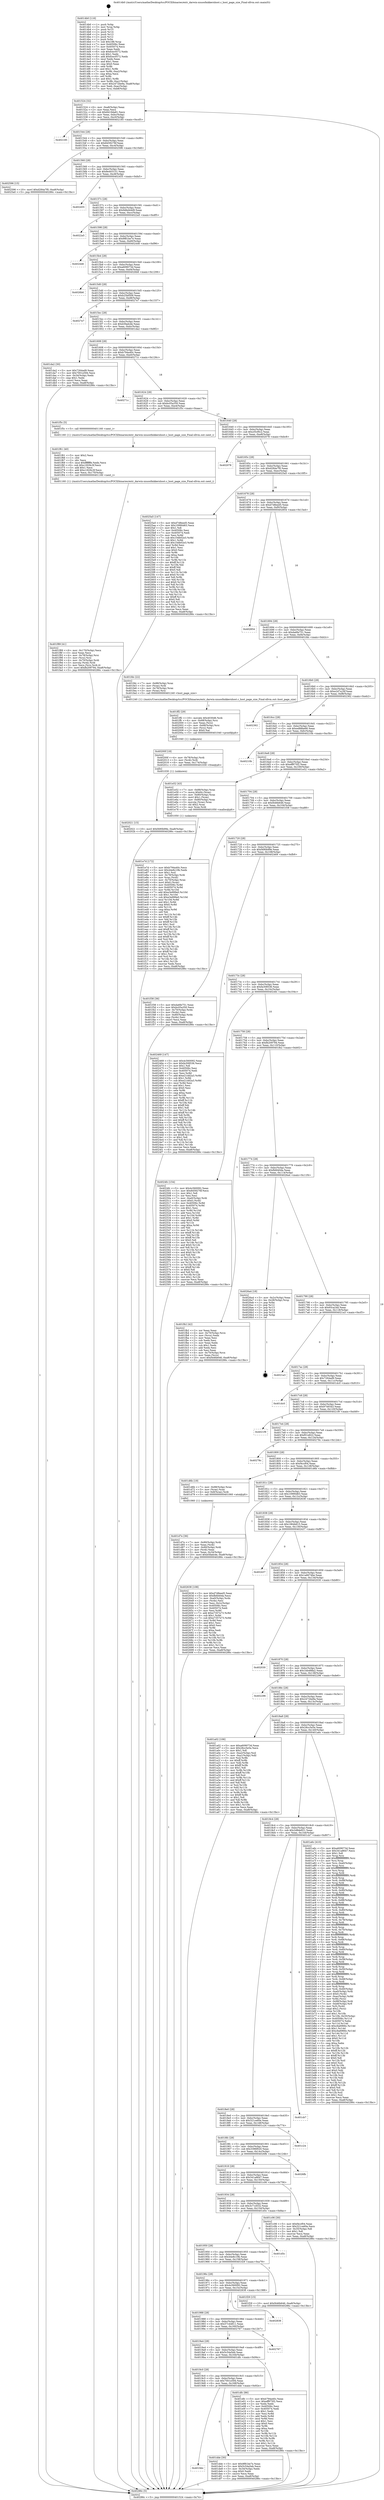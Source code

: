 digraph "0x4014b0" {
  label = "0x4014b0 (/mnt/c/Users/mathe/Desktop/tcc/POCII/binaries/extr_darwin-xnuosfmkkernhost.c_host_page_size_Final-ollvm.out::main(0))"
  labelloc = "t"
  node[shape=record]

  Entry [label="",width=0.3,height=0.3,shape=circle,fillcolor=black,style=filled]
  "0x401524" [label="{
     0x401524 [32]\l
     | [instrs]\l
     &nbsp;&nbsp;0x401524 \<+6\>: mov -0xa8(%rbp),%eax\l
     &nbsp;&nbsp;0x40152a \<+2\>: mov %eax,%ecx\l
     &nbsp;&nbsp;0x40152c \<+6\>: sub $0x8419da81,%ecx\l
     &nbsp;&nbsp;0x401532 \<+6\>: mov %eax,-0xbc(%rbp)\l
     &nbsp;&nbsp;0x401538 \<+6\>: mov %ecx,-0xc0(%rbp)\l
     &nbsp;&nbsp;0x40153e \<+6\>: je 0000000000402185 \<main+0xcd5\>\l
  }"]
  "0x402185" [label="{
     0x402185\l
  }", style=dashed]
  "0x401544" [label="{
     0x401544 [28]\l
     | [instrs]\l
     &nbsp;&nbsp;0x401544 \<+5\>: jmp 0000000000401549 \<main+0x99\>\l
     &nbsp;&nbsp;0x401549 \<+6\>: mov -0xbc(%rbp),%eax\l
     &nbsp;&nbsp;0x40154f \<+5\>: sub $0x8459276f,%eax\l
     &nbsp;&nbsp;0x401554 \<+6\>: mov %eax,-0xc4(%rbp)\l
     &nbsp;&nbsp;0x40155a \<+6\>: je 0000000000402596 \<main+0x10e6\>\l
  }"]
  Exit [label="",width=0.3,height=0.3,shape=circle,fillcolor=black,style=filled,peripheries=2]
  "0x402596" [label="{
     0x402596 [15]\l
     | [instrs]\l
     &nbsp;&nbsp;0x402596 \<+10\>: movl $0xd284a7f0,-0xa8(%rbp)\l
     &nbsp;&nbsp;0x4025a0 \<+5\>: jmp 000000000040286c \<main+0x13bc\>\l
  }"]
  "0x401560" [label="{
     0x401560 [28]\l
     | [instrs]\l
     &nbsp;&nbsp;0x401560 \<+5\>: jmp 0000000000401565 \<main+0xb5\>\l
     &nbsp;&nbsp;0x401565 \<+6\>: mov -0xbc(%rbp),%eax\l
     &nbsp;&nbsp;0x40156b \<+5\>: sub $0x8e403151,%eax\l
     &nbsp;&nbsp;0x401570 \<+6\>: mov %eax,-0xc8(%rbp)\l
     &nbsp;&nbsp;0x401576 \<+6\>: je 0000000000402455 \<main+0xfa5\>\l
  }"]
  "0x402021" [label="{
     0x402021 [15]\l
     | [instrs]\l
     &nbsp;&nbsp;0x402021 \<+10\>: movl $0xf490b99e,-0xa8(%rbp)\l
     &nbsp;&nbsp;0x40202b \<+5\>: jmp 000000000040286c \<main+0x13bc\>\l
  }"]
  "0x402455" [label="{
     0x402455\l
  }", style=dashed]
  "0x40157c" [label="{
     0x40157c [28]\l
     | [instrs]\l
     &nbsp;&nbsp;0x40157c \<+5\>: jmp 0000000000401581 \<main+0xd1\>\l
     &nbsp;&nbsp;0x401581 \<+6\>: mov -0xbc(%rbp),%eax\l
     &nbsp;&nbsp;0x401587 \<+5\>: sub $0x9dbd44d9,%eax\l
     &nbsp;&nbsp;0x40158c \<+6\>: mov %eax,-0xcc(%rbp)\l
     &nbsp;&nbsp;0x401592 \<+6\>: je 00000000004022a5 \<main+0xdf5\>\l
  }"]
  "0x40200f" [label="{
     0x40200f [18]\l
     | [instrs]\l
     &nbsp;&nbsp;0x40200f \<+4\>: mov -0x78(%rbp),%rdi\l
     &nbsp;&nbsp;0x402013 \<+3\>: mov (%rdi),%rdi\l
     &nbsp;&nbsp;0x402016 \<+6\>: mov %eax,-0x174(%rbp)\l
     &nbsp;&nbsp;0x40201c \<+5\>: call 0000000000401030 \<free@plt\>\l
     | [calls]\l
     &nbsp;&nbsp;0x401030 \{1\} (unknown)\l
  }"]
  "0x4022a5" [label="{
     0x4022a5\l
  }", style=dashed]
  "0x401598" [label="{
     0x401598 [28]\l
     | [instrs]\l
     &nbsp;&nbsp;0x401598 \<+5\>: jmp 000000000040159d \<main+0xed\>\l
     &nbsp;&nbsp;0x40159d \<+6\>: mov -0xbc(%rbp),%eax\l
     &nbsp;&nbsp;0x4015a3 \<+5\>: sub $0x9f81be7e,%eax\l
     &nbsp;&nbsp;0x4015a8 \<+6\>: mov %eax,-0xd0(%rbp)\l
     &nbsp;&nbsp;0x4015ae \<+6\>: je 0000000000402446 \<main+0xf96\>\l
  }"]
  "0x401ff2" [label="{
     0x401ff2 [29]\l
     | [instrs]\l
     &nbsp;&nbsp;0x401ff2 \<+10\>: movabs $0x4030d6,%rdi\l
     &nbsp;&nbsp;0x401ffc \<+4\>: mov -0x68(%rbp),%rsi\l
     &nbsp;&nbsp;0x402000 \<+2\>: mov %eax,(%rsi)\l
     &nbsp;&nbsp;0x402002 \<+4\>: mov -0x68(%rbp),%rsi\l
     &nbsp;&nbsp;0x402006 \<+2\>: mov (%rsi),%esi\l
     &nbsp;&nbsp;0x402008 \<+2\>: mov $0x0,%al\l
     &nbsp;&nbsp;0x40200a \<+5\>: call 0000000000401040 \<printf@plt\>\l
     | [calls]\l
     &nbsp;&nbsp;0x401040 \{1\} (unknown)\l
  }"]
  "0x402446" [label="{
     0x402446\l
  }", style=dashed]
  "0x4015b4" [label="{
     0x4015b4 [28]\l
     | [instrs]\l
     &nbsp;&nbsp;0x4015b4 \<+5\>: jmp 00000000004015b9 \<main+0x109\>\l
     &nbsp;&nbsp;0x4015b9 \<+6\>: mov -0xbc(%rbp),%eax\l
     &nbsp;&nbsp;0x4015bf \<+5\>: sub $0xa609073d,%eax\l
     &nbsp;&nbsp;0x4015c4 \<+6\>: mov %eax,-0xd4(%rbp)\l
     &nbsp;&nbsp;0x4015ca \<+6\>: je 00000000004026b6 \<main+0x1206\>\l
  }"]
  "0x401f89" [label="{
     0x401f89 [41]\l
     | [instrs]\l
     &nbsp;&nbsp;0x401f89 \<+6\>: mov -0x170(%rbp),%ecx\l
     &nbsp;&nbsp;0x401f8f \<+3\>: imul %eax,%ecx\l
     &nbsp;&nbsp;0x401f92 \<+4\>: mov -0x78(%rbp),%rsi\l
     &nbsp;&nbsp;0x401f96 \<+3\>: mov (%rsi),%rsi\l
     &nbsp;&nbsp;0x401f99 \<+4\>: mov -0x70(%rbp),%rdi\l
     &nbsp;&nbsp;0x401f9d \<+3\>: movslq (%rdi),%rdi\l
     &nbsp;&nbsp;0x401fa0 \<+3\>: mov %ecx,(%rsi,%rdi,4)\l
     &nbsp;&nbsp;0x401fa3 \<+10\>: movl $0xfb209794,-0xa8(%rbp)\l
     &nbsp;&nbsp;0x401fad \<+5\>: jmp 000000000040286c \<main+0x13bc\>\l
  }"]
  "0x4026b6" [label="{
     0x4026b6\l
  }", style=dashed]
  "0x4015d0" [label="{
     0x4015d0 [28]\l
     | [instrs]\l
     &nbsp;&nbsp;0x4015d0 \<+5\>: jmp 00000000004015d5 \<main+0x125\>\l
     &nbsp;&nbsp;0x4015d5 \<+6\>: mov -0xbc(%rbp),%eax\l
     &nbsp;&nbsp;0x4015db \<+5\>: sub $0xb25bf509,%eax\l
     &nbsp;&nbsp;0x4015e0 \<+6\>: mov %eax,-0xd8(%rbp)\l
     &nbsp;&nbsp;0x4015e6 \<+6\>: je 00000000004027e7 \<main+0x1337\>\l
  }"]
  "0x401f61" [label="{
     0x401f61 [40]\l
     | [instrs]\l
     &nbsp;&nbsp;0x401f61 \<+5\>: mov $0x2,%ecx\l
     &nbsp;&nbsp;0x401f66 \<+1\>: cltd\l
     &nbsp;&nbsp;0x401f67 \<+2\>: idiv %ecx\l
     &nbsp;&nbsp;0x401f69 \<+6\>: imul $0xfffffffe,%edx,%ecx\l
     &nbsp;&nbsp;0x401f6f \<+6\>: sub $0xc1829c3f,%ecx\l
     &nbsp;&nbsp;0x401f75 \<+3\>: add $0x1,%ecx\l
     &nbsp;&nbsp;0x401f78 \<+6\>: add $0xc1829c3f,%ecx\l
     &nbsp;&nbsp;0x401f7e \<+6\>: mov %ecx,-0x170(%rbp)\l
     &nbsp;&nbsp;0x401f84 \<+5\>: call 0000000000401160 \<next_i\>\l
     | [calls]\l
     &nbsp;&nbsp;0x401160 \{1\} (/mnt/c/Users/mathe/Desktop/tcc/POCII/binaries/extr_darwin-xnuosfmkkernhost.c_host_page_size_Final-ollvm.out::next_i)\l
  }"]
  "0x4027e7" [label="{
     0x4027e7\l
  }", style=dashed]
  "0x4015ec" [label="{
     0x4015ec [28]\l
     | [instrs]\l
     &nbsp;&nbsp;0x4015ec \<+5\>: jmp 00000000004015f1 \<main+0x141\>\l
     &nbsp;&nbsp;0x4015f1 \<+6\>: mov -0xbc(%rbp),%eax\l
     &nbsp;&nbsp;0x4015f7 \<+5\>: sub $0xb5fadcde,%eax\l
     &nbsp;&nbsp;0x4015fc \<+6\>: mov %eax,-0xdc(%rbp)\l
     &nbsp;&nbsp;0x401602 \<+6\>: je 0000000000401da2 \<main+0x8f2\>\l
  }"]
  "0x401e7d" [label="{
     0x401e7d [172]\l
     | [instrs]\l
     &nbsp;&nbsp;0x401e7d \<+5\>: mov $0xb794a40c,%ecx\l
     &nbsp;&nbsp;0x401e82 \<+5\>: mov $0x44e8c19b,%edx\l
     &nbsp;&nbsp;0x401e87 \<+3\>: mov $0x1,%sil\l
     &nbsp;&nbsp;0x401e8a \<+4\>: mov -0x78(%rbp),%rdi\l
     &nbsp;&nbsp;0x401e8e \<+3\>: mov %rax,(%rdi)\l
     &nbsp;&nbsp;0x401e91 \<+4\>: mov -0x70(%rbp),%rax\l
     &nbsp;&nbsp;0x401e95 \<+6\>: movl $0x0,(%rax)\l
     &nbsp;&nbsp;0x401e9b \<+8\>: mov 0x40506c,%r8d\l
     &nbsp;&nbsp;0x401ea3 \<+8\>: mov 0x405074,%r9d\l
     &nbsp;&nbsp;0x401eab \<+3\>: mov %r8d,%r10d\l
     &nbsp;&nbsp;0x401eae \<+7\>: add $0xe3e999e0,%r10d\l
     &nbsp;&nbsp;0x401eb5 \<+4\>: sub $0x1,%r10d\l
     &nbsp;&nbsp;0x401eb9 \<+7\>: sub $0xe3e999e0,%r10d\l
     &nbsp;&nbsp;0x401ec0 \<+4\>: imul %r10d,%r8d\l
     &nbsp;&nbsp;0x401ec4 \<+4\>: and $0x1,%r8d\l
     &nbsp;&nbsp;0x401ec8 \<+4\>: cmp $0x0,%r8d\l
     &nbsp;&nbsp;0x401ecc \<+4\>: sete %r11b\l
     &nbsp;&nbsp;0x401ed0 \<+4\>: cmp $0xa,%r9d\l
     &nbsp;&nbsp;0x401ed4 \<+3\>: setl %bl\l
     &nbsp;&nbsp;0x401ed7 \<+3\>: mov %r11b,%r14b\l
     &nbsp;&nbsp;0x401eda \<+4\>: xor $0xff,%r14b\l
     &nbsp;&nbsp;0x401ede \<+3\>: mov %bl,%r15b\l
     &nbsp;&nbsp;0x401ee1 \<+4\>: xor $0xff,%r15b\l
     &nbsp;&nbsp;0x401ee5 \<+4\>: xor $0x1,%sil\l
     &nbsp;&nbsp;0x401ee9 \<+3\>: mov %r14b,%r12b\l
     &nbsp;&nbsp;0x401eec \<+4\>: and $0xff,%r12b\l
     &nbsp;&nbsp;0x401ef0 \<+3\>: and %sil,%r11b\l
     &nbsp;&nbsp;0x401ef3 \<+3\>: mov %r15b,%r13b\l
     &nbsp;&nbsp;0x401ef6 \<+4\>: and $0xff,%r13b\l
     &nbsp;&nbsp;0x401efa \<+3\>: and %sil,%bl\l
     &nbsp;&nbsp;0x401efd \<+3\>: or %r11b,%r12b\l
     &nbsp;&nbsp;0x401f00 \<+3\>: or %bl,%r13b\l
     &nbsp;&nbsp;0x401f03 \<+3\>: xor %r13b,%r12b\l
     &nbsp;&nbsp;0x401f06 \<+3\>: or %r15b,%r14b\l
     &nbsp;&nbsp;0x401f09 \<+4\>: xor $0xff,%r14b\l
     &nbsp;&nbsp;0x401f0d \<+4\>: or $0x1,%sil\l
     &nbsp;&nbsp;0x401f11 \<+3\>: and %sil,%r14b\l
     &nbsp;&nbsp;0x401f14 \<+3\>: or %r14b,%r12b\l
     &nbsp;&nbsp;0x401f17 \<+4\>: test $0x1,%r12b\l
     &nbsp;&nbsp;0x401f1b \<+3\>: cmovne %edx,%ecx\l
     &nbsp;&nbsp;0x401f1e \<+6\>: mov %ecx,-0xa8(%rbp)\l
     &nbsp;&nbsp;0x401f24 \<+5\>: jmp 000000000040286c \<main+0x13bc\>\l
  }"]
  "0x401da2" [label="{
     0x401da2 [30]\l
     | [instrs]\l
     &nbsp;&nbsp;0x401da2 \<+5\>: mov $0x7264ad9,%eax\l
     &nbsp;&nbsp;0x401da7 \<+5\>: mov $0x7001e594,%ecx\l
     &nbsp;&nbsp;0x401dac \<+3\>: mov -0x34(%rbp),%edx\l
     &nbsp;&nbsp;0x401daf \<+3\>: cmp $0x1,%edx\l
     &nbsp;&nbsp;0x401db2 \<+3\>: cmovl %ecx,%eax\l
     &nbsp;&nbsp;0x401db5 \<+6\>: mov %eax,-0xa8(%rbp)\l
     &nbsp;&nbsp;0x401dbb \<+5\>: jmp 000000000040286c \<main+0x13bc\>\l
  }"]
  "0x401608" [label="{
     0x401608 [28]\l
     | [instrs]\l
     &nbsp;&nbsp;0x401608 \<+5\>: jmp 000000000040160d \<main+0x15d\>\l
     &nbsp;&nbsp;0x40160d \<+6\>: mov -0xbc(%rbp),%eax\l
     &nbsp;&nbsp;0x401613 \<+5\>: sub $0xb794a40c,%eax\l
     &nbsp;&nbsp;0x401618 \<+6\>: mov %eax,-0xe0(%rbp)\l
     &nbsp;&nbsp;0x40161e \<+6\>: je 000000000040271c \<main+0x126c\>\l
  }"]
  "0x4019dc" [label="{
     0x4019dc\l
  }", style=dashed]
  "0x40271c" [label="{
     0x40271c\l
  }", style=dashed]
  "0x401624" [label="{
     0x401624 [28]\l
     | [instrs]\l
     &nbsp;&nbsp;0x401624 \<+5\>: jmp 0000000000401629 \<main+0x179\>\l
     &nbsp;&nbsp;0x401629 \<+6\>: mov -0xbc(%rbp),%eax\l
     &nbsp;&nbsp;0x40162f \<+5\>: sub $0xbc05a350,%eax\l
     &nbsp;&nbsp;0x401634 \<+6\>: mov %eax,-0xe4(%rbp)\l
     &nbsp;&nbsp;0x40163a \<+6\>: je 0000000000401f5c \<main+0xaac\>\l
  }"]
  "0x401dde" [label="{
     0x401dde [30]\l
     | [instrs]\l
     &nbsp;&nbsp;0x401dde \<+5\>: mov $0x9f81be7e,%eax\l
     &nbsp;&nbsp;0x401de3 \<+5\>: mov $0x5c54a5eb,%ecx\l
     &nbsp;&nbsp;0x401de8 \<+3\>: mov -0x34(%rbp),%edx\l
     &nbsp;&nbsp;0x401deb \<+3\>: cmp $0x0,%edx\l
     &nbsp;&nbsp;0x401dee \<+3\>: cmove %ecx,%eax\l
     &nbsp;&nbsp;0x401df1 \<+6\>: mov %eax,-0xa8(%rbp)\l
     &nbsp;&nbsp;0x401df7 \<+5\>: jmp 000000000040286c \<main+0x13bc\>\l
  }"]
  "0x401f5c" [label="{
     0x401f5c [5]\l
     | [instrs]\l
     &nbsp;&nbsp;0x401f5c \<+5\>: call 0000000000401160 \<next_i\>\l
     | [calls]\l
     &nbsp;&nbsp;0x401160 \{1\} (/mnt/c/Users/mathe/Desktop/tcc/POCII/binaries/extr_darwin-xnuosfmkkernhost.c_host_page_size_Final-ollvm.out::next_i)\l
  }"]
  "0x401640" [label="{
     0x401640 [28]\l
     | [instrs]\l
     &nbsp;&nbsp;0x401640 \<+5\>: jmp 0000000000401645 \<main+0x195\>\l
     &nbsp;&nbsp;0x401645 \<+6\>: mov -0xbc(%rbp),%eax\l
     &nbsp;&nbsp;0x40164b \<+5\>: sub $0xcf3cf0c2,%eax\l
     &nbsp;&nbsp;0x401650 \<+6\>: mov %eax,-0xe8(%rbp)\l
     &nbsp;&nbsp;0x401656 \<+6\>: je 0000000000402078 \<main+0xbc8\>\l
  }"]
  "0x4019c0" [label="{
     0x4019c0 [28]\l
     | [instrs]\l
     &nbsp;&nbsp;0x4019c0 \<+5\>: jmp 00000000004019c5 \<main+0x515\>\l
     &nbsp;&nbsp;0x4019c5 \<+6\>: mov -0xbc(%rbp),%eax\l
     &nbsp;&nbsp;0x4019cb \<+5\>: sub $0x7001e594,%eax\l
     &nbsp;&nbsp;0x4019d0 \<+6\>: mov %eax,-0x168(%rbp)\l
     &nbsp;&nbsp;0x4019d6 \<+6\>: je 0000000000401dde \<main+0x92e\>\l
  }"]
  "0x402078" [label="{
     0x402078\l
  }", style=dashed]
  "0x40165c" [label="{
     0x40165c [28]\l
     | [instrs]\l
     &nbsp;&nbsp;0x40165c \<+5\>: jmp 0000000000401661 \<main+0x1b1\>\l
     &nbsp;&nbsp;0x401661 \<+6\>: mov -0xbc(%rbp),%eax\l
     &nbsp;&nbsp;0x401667 \<+5\>: sub $0xd284a7f0,%eax\l
     &nbsp;&nbsp;0x40166c \<+6\>: mov %eax,-0xec(%rbp)\l
     &nbsp;&nbsp;0x401672 \<+6\>: je 00000000004025a5 \<main+0x10f5\>\l
  }"]
  "0x401dfc" [label="{
     0x401dfc [86]\l
     | [instrs]\l
     &nbsp;&nbsp;0x401dfc \<+5\>: mov $0xb794a40c,%eax\l
     &nbsp;&nbsp;0x401e01 \<+5\>: mov $0xeff975f2,%ecx\l
     &nbsp;&nbsp;0x401e06 \<+2\>: xor %edx,%edx\l
     &nbsp;&nbsp;0x401e08 \<+7\>: mov 0x40506c,%esi\l
     &nbsp;&nbsp;0x401e0f \<+7\>: mov 0x405074,%edi\l
     &nbsp;&nbsp;0x401e16 \<+3\>: sub $0x1,%edx\l
     &nbsp;&nbsp;0x401e19 \<+3\>: mov %esi,%r8d\l
     &nbsp;&nbsp;0x401e1c \<+3\>: add %edx,%r8d\l
     &nbsp;&nbsp;0x401e1f \<+4\>: imul %r8d,%esi\l
     &nbsp;&nbsp;0x401e23 \<+3\>: and $0x1,%esi\l
     &nbsp;&nbsp;0x401e26 \<+3\>: cmp $0x0,%esi\l
     &nbsp;&nbsp;0x401e29 \<+4\>: sete %r9b\l
     &nbsp;&nbsp;0x401e2d \<+3\>: cmp $0xa,%edi\l
     &nbsp;&nbsp;0x401e30 \<+4\>: setl %r10b\l
     &nbsp;&nbsp;0x401e34 \<+3\>: mov %r9b,%r11b\l
     &nbsp;&nbsp;0x401e37 \<+3\>: and %r10b,%r11b\l
     &nbsp;&nbsp;0x401e3a \<+3\>: xor %r10b,%r9b\l
     &nbsp;&nbsp;0x401e3d \<+3\>: or %r9b,%r11b\l
     &nbsp;&nbsp;0x401e40 \<+4\>: test $0x1,%r11b\l
     &nbsp;&nbsp;0x401e44 \<+3\>: cmovne %ecx,%eax\l
     &nbsp;&nbsp;0x401e47 \<+6\>: mov %eax,-0xa8(%rbp)\l
     &nbsp;&nbsp;0x401e4d \<+5\>: jmp 000000000040286c \<main+0x13bc\>\l
  }"]
  "0x4025a5" [label="{
     0x4025a5 [147]\l
     | [instrs]\l
     &nbsp;&nbsp;0x4025a5 \<+5\>: mov $0xd7d8eed5,%eax\l
     &nbsp;&nbsp;0x4025aa \<+5\>: mov $0x10990d63,%ecx\l
     &nbsp;&nbsp;0x4025af \<+2\>: mov $0x1,%dl\l
     &nbsp;&nbsp;0x4025b1 \<+7\>: mov 0x40506c,%esi\l
     &nbsp;&nbsp;0x4025b8 \<+7\>: mov 0x405074,%edi\l
     &nbsp;&nbsp;0x4025bf \<+3\>: mov %esi,%r8d\l
     &nbsp;&nbsp;0x4025c2 \<+7\>: sub $0x10db02e3,%r8d\l
     &nbsp;&nbsp;0x4025c9 \<+4\>: sub $0x1,%r8d\l
     &nbsp;&nbsp;0x4025cd \<+7\>: add $0x10db02e3,%r8d\l
     &nbsp;&nbsp;0x4025d4 \<+4\>: imul %r8d,%esi\l
     &nbsp;&nbsp;0x4025d8 \<+3\>: and $0x1,%esi\l
     &nbsp;&nbsp;0x4025db \<+3\>: cmp $0x0,%esi\l
     &nbsp;&nbsp;0x4025de \<+4\>: sete %r9b\l
     &nbsp;&nbsp;0x4025e2 \<+3\>: cmp $0xa,%edi\l
     &nbsp;&nbsp;0x4025e5 \<+4\>: setl %r10b\l
     &nbsp;&nbsp;0x4025e9 \<+3\>: mov %r9b,%r11b\l
     &nbsp;&nbsp;0x4025ec \<+4\>: xor $0xff,%r11b\l
     &nbsp;&nbsp;0x4025f0 \<+3\>: mov %r10b,%bl\l
     &nbsp;&nbsp;0x4025f3 \<+3\>: xor $0xff,%bl\l
     &nbsp;&nbsp;0x4025f6 \<+3\>: xor $0x0,%dl\l
     &nbsp;&nbsp;0x4025f9 \<+3\>: mov %r11b,%r14b\l
     &nbsp;&nbsp;0x4025fc \<+4\>: and $0x0,%r14b\l
     &nbsp;&nbsp;0x402600 \<+3\>: and %dl,%r9b\l
     &nbsp;&nbsp;0x402603 \<+3\>: mov %bl,%r15b\l
     &nbsp;&nbsp;0x402606 \<+4\>: and $0x0,%r15b\l
     &nbsp;&nbsp;0x40260a \<+3\>: and %dl,%r10b\l
     &nbsp;&nbsp;0x40260d \<+3\>: or %r9b,%r14b\l
     &nbsp;&nbsp;0x402610 \<+3\>: or %r10b,%r15b\l
     &nbsp;&nbsp;0x402613 \<+3\>: xor %r15b,%r14b\l
     &nbsp;&nbsp;0x402616 \<+3\>: or %bl,%r11b\l
     &nbsp;&nbsp;0x402619 \<+4\>: xor $0xff,%r11b\l
     &nbsp;&nbsp;0x40261d \<+3\>: or $0x0,%dl\l
     &nbsp;&nbsp;0x402620 \<+3\>: and %dl,%r11b\l
     &nbsp;&nbsp;0x402623 \<+3\>: or %r11b,%r14b\l
     &nbsp;&nbsp;0x402626 \<+4\>: test $0x1,%r14b\l
     &nbsp;&nbsp;0x40262a \<+3\>: cmovne %ecx,%eax\l
     &nbsp;&nbsp;0x40262d \<+6\>: mov %eax,-0xa8(%rbp)\l
     &nbsp;&nbsp;0x402633 \<+5\>: jmp 000000000040286c \<main+0x13bc\>\l
  }"]
  "0x401678" [label="{
     0x401678 [28]\l
     | [instrs]\l
     &nbsp;&nbsp;0x401678 \<+5\>: jmp 000000000040167d \<main+0x1cd\>\l
     &nbsp;&nbsp;0x40167d \<+6\>: mov -0xbc(%rbp),%eax\l
     &nbsp;&nbsp;0x401683 \<+5\>: sub $0xd7d8eed5,%eax\l
     &nbsp;&nbsp;0x401688 \<+6\>: mov %eax,-0xf0(%rbp)\l
     &nbsp;&nbsp;0x40168e \<+6\>: je 0000000000402854 \<main+0x13a4\>\l
  }"]
  "0x4019a4" [label="{
     0x4019a4 [28]\l
     | [instrs]\l
     &nbsp;&nbsp;0x4019a4 \<+5\>: jmp 00000000004019a9 \<main+0x4f9\>\l
     &nbsp;&nbsp;0x4019a9 \<+6\>: mov -0xbc(%rbp),%eax\l
     &nbsp;&nbsp;0x4019af \<+5\>: sub $0x5c54a5eb,%eax\l
     &nbsp;&nbsp;0x4019b4 \<+6\>: mov %eax,-0x164(%rbp)\l
     &nbsp;&nbsp;0x4019ba \<+6\>: je 0000000000401dfc \<main+0x94c\>\l
  }"]
  "0x402854" [label="{
     0x402854\l
  }", style=dashed]
  "0x401694" [label="{
     0x401694 [28]\l
     | [instrs]\l
     &nbsp;&nbsp;0x401694 \<+5\>: jmp 0000000000401699 \<main+0x1e9\>\l
     &nbsp;&nbsp;0x401699 \<+6\>: mov -0xbc(%rbp),%eax\l
     &nbsp;&nbsp;0x40169f \<+5\>: sub $0xda6fe751,%eax\l
     &nbsp;&nbsp;0x4016a4 \<+6\>: mov %eax,-0xf4(%rbp)\l
     &nbsp;&nbsp;0x4016aa \<+6\>: je 0000000000401fdc \<main+0xb2c\>\l
  }"]
  "0x402767" [label="{
     0x402767\l
  }", style=dashed]
  "0x401fdc" [label="{
     0x401fdc [22]\l
     | [instrs]\l
     &nbsp;&nbsp;0x401fdc \<+7\>: mov -0x88(%rbp),%rax\l
     &nbsp;&nbsp;0x401fe3 \<+3\>: mov (%rax),%rdi\l
     &nbsp;&nbsp;0x401fe6 \<+4\>: mov -0x78(%rbp),%rax\l
     &nbsp;&nbsp;0x401fea \<+3\>: mov (%rax),%rsi\l
     &nbsp;&nbsp;0x401fed \<+5\>: call 0000000000401240 \<host_page_size\>\l
     | [calls]\l
     &nbsp;&nbsp;0x401240 \{1\} (/mnt/c/Users/mathe/Desktop/tcc/POCII/binaries/extr_darwin-xnuosfmkkernhost.c_host_page_size_Final-ollvm.out::host_page_size)\l
  }"]
  "0x4016b0" [label="{
     0x4016b0 [28]\l
     | [instrs]\l
     &nbsp;&nbsp;0x4016b0 \<+5\>: jmp 00000000004016b5 \<main+0x205\>\l
     &nbsp;&nbsp;0x4016b5 \<+6\>: mov -0xbc(%rbp),%eax\l
     &nbsp;&nbsp;0x4016bb \<+5\>: sub $0xe2d7a16f,%eax\l
     &nbsp;&nbsp;0x4016c0 \<+6\>: mov %eax,-0xf8(%rbp)\l
     &nbsp;&nbsp;0x4016c6 \<+6\>: je 0000000000402362 \<main+0xeb2\>\l
  }"]
  "0x401988" [label="{
     0x401988 [28]\l
     | [instrs]\l
     &nbsp;&nbsp;0x401988 \<+5\>: jmp 000000000040198d \<main+0x4dd\>\l
     &nbsp;&nbsp;0x40198d \<+6\>: mov -0xbc(%rbp),%eax\l
     &nbsp;&nbsp;0x401993 \<+5\>: sub $0x57c44811,%eax\l
     &nbsp;&nbsp;0x401998 \<+6\>: mov %eax,-0x160(%rbp)\l
     &nbsp;&nbsp;0x40199e \<+6\>: je 0000000000402767 \<main+0x12b7\>\l
  }"]
  "0x402362" [label="{
     0x402362\l
  }", style=dashed]
  "0x4016cc" [label="{
     0x4016cc [28]\l
     | [instrs]\l
     &nbsp;&nbsp;0x4016cc \<+5\>: jmp 00000000004016d1 \<main+0x221\>\l
     &nbsp;&nbsp;0x4016d1 \<+6\>: mov -0xbc(%rbp),%eax\l
     &nbsp;&nbsp;0x4016d7 \<+5\>: sub $0xed88be66,%eax\l
     &nbsp;&nbsp;0x4016dc \<+6\>: mov %eax,-0xfc(%rbp)\l
     &nbsp;&nbsp;0x4016e2 \<+6\>: je 000000000040210b \<main+0xc5b\>\l
  }"]
  "0x402838" [label="{
     0x402838\l
  }", style=dashed]
  "0x40210b" [label="{
     0x40210b\l
  }", style=dashed]
  "0x4016e8" [label="{
     0x4016e8 [28]\l
     | [instrs]\l
     &nbsp;&nbsp;0x4016e8 \<+5\>: jmp 00000000004016ed \<main+0x23d\>\l
     &nbsp;&nbsp;0x4016ed \<+6\>: mov -0xbc(%rbp),%eax\l
     &nbsp;&nbsp;0x4016f3 \<+5\>: sub $0xeff975f2,%eax\l
     &nbsp;&nbsp;0x4016f8 \<+6\>: mov %eax,-0x100(%rbp)\l
     &nbsp;&nbsp;0x4016fe \<+6\>: je 0000000000401e52 \<main+0x9a2\>\l
  }"]
  "0x40196c" [label="{
     0x40196c [28]\l
     | [instrs]\l
     &nbsp;&nbsp;0x40196c \<+5\>: jmp 0000000000401971 \<main+0x4c1\>\l
     &nbsp;&nbsp;0x401971 \<+6\>: mov -0xbc(%rbp),%eax\l
     &nbsp;&nbsp;0x401977 \<+5\>: sub $0x4c560092,%eax\l
     &nbsp;&nbsp;0x40197c \<+6\>: mov %eax,-0x15c(%rbp)\l
     &nbsp;&nbsp;0x401982 \<+6\>: je 0000000000402838 \<main+0x1388\>\l
  }"]
  "0x401e52" [label="{
     0x401e52 [43]\l
     | [instrs]\l
     &nbsp;&nbsp;0x401e52 \<+7\>: mov -0x88(%rbp),%rax\l
     &nbsp;&nbsp;0x401e59 \<+7\>: movq $0x64,(%rax)\l
     &nbsp;&nbsp;0x401e60 \<+4\>: mov -0x80(%rbp),%rax\l
     &nbsp;&nbsp;0x401e64 \<+6\>: movl $0x1,(%rax)\l
     &nbsp;&nbsp;0x401e6a \<+4\>: mov -0x80(%rbp),%rax\l
     &nbsp;&nbsp;0x401e6e \<+3\>: movslq (%rax),%rax\l
     &nbsp;&nbsp;0x401e71 \<+4\>: shl $0x2,%rax\l
     &nbsp;&nbsp;0x401e75 \<+3\>: mov %rax,%rdi\l
     &nbsp;&nbsp;0x401e78 \<+5\>: call 0000000000401050 \<malloc@plt\>\l
     | [calls]\l
     &nbsp;&nbsp;0x401050 \{1\} (unknown)\l
  }"]
  "0x401704" [label="{
     0x401704 [28]\l
     | [instrs]\l
     &nbsp;&nbsp;0x401704 \<+5\>: jmp 0000000000401709 \<main+0x259\>\l
     &nbsp;&nbsp;0x401709 \<+6\>: mov -0xbc(%rbp),%eax\l
     &nbsp;&nbsp;0x40170f \<+5\>: sub $0xf446b646,%eax\l
     &nbsp;&nbsp;0x401714 \<+6\>: mov %eax,-0x104(%rbp)\l
     &nbsp;&nbsp;0x40171a \<+6\>: je 0000000000401f38 \<main+0xa88\>\l
  }"]
  "0x401f29" [label="{
     0x401f29 [15]\l
     | [instrs]\l
     &nbsp;&nbsp;0x401f29 \<+10\>: movl $0xf446b646,-0xa8(%rbp)\l
     &nbsp;&nbsp;0x401f33 \<+5\>: jmp 000000000040286c \<main+0x13bc\>\l
  }"]
  "0x401f38" [label="{
     0x401f38 [36]\l
     | [instrs]\l
     &nbsp;&nbsp;0x401f38 \<+5\>: mov $0xda6fe751,%eax\l
     &nbsp;&nbsp;0x401f3d \<+5\>: mov $0xbc05a350,%ecx\l
     &nbsp;&nbsp;0x401f42 \<+4\>: mov -0x70(%rbp),%rdx\l
     &nbsp;&nbsp;0x401f46 \<+2\>: mov (%rdx),%esi\l
     &nbsp;&nbsp;0x401f48 \<+4\>: mov -0x80(%rbp),%rdx\l
     &nbsp;&nbsp;0x401f4c \<+2\>: cmp (%rdx),%esi\l
     &nbsp;&nbsp;0x401f4e \<+3\>: cmovl %ecx,%eax\l
     &nbsp;&nbsp;0x401f51 \<+6\>: mov %eax,-0xa8(%rbp)\l
     &nbsp;&nbsp;0x401f57 \<+5\>: jmp 000000000040286c \<main+0x13bc\>\l
  }"]
  "0x401720" [label="{
     0x401720 [28]\l
     | [instrs]\l
     &nbsp;&nbsp;0x401720 \<+5\>: jmp 0000000000401725 \<main+0x275\>\l
     &nbsp;&nbsp;0x401725 \<+6\>: mov -0xbc(%rbp),%eax\l
     &nbsp;&nbsp;0x40172b \<+5\>: sub $0xf490b99e,%eax\l
     &nbsp;&nbsp;0x401730 \<+6\>: mov %eax,-0x108(%rbp)\l
     &nbsp;&nbsp;0x401736 \<+6\>: je 0000000000402469 \<main+0xfb9\>\l
  }"]
  "0x401950" [label="{
     0x401950 [28]\l
     | [instrs]\l
     &nbsp;&nbsp;0x401950 \<+5\>: jmp 0000000000401955 \<main+0x4a5\>\l
     &nbsp;&nbsp;0x401955 \<+6\>: mov -0xbc(%rbp),%eax\l
     &nbsp;&nbsp;0x40195b \<+5\>: sub $0x44e8c19b,%eax\l
     &nbsp;&nbsp;0x401960 \<+6\>: mov %eax,-0x158(%rbp)\l
     &nbsp;&nbsp;0x401966 \<+6\>: je 0000000000401f29 \<main+0xa79\>\l
  }"]
  "0x402469" [label="{
     0x402469 [147]\l
     | [instrs]\l
     &nbsp;&nbsp;0x402469 \<+5\>: mov $0x4c560092,%eax\l
     &nbsp;&nbsp;0x40246e \<+5\>: mov $0xfa308536,%ecx\l
     &nbsp;&nbsp;0x402473 \<+2\>: mov $0x1,%dl\l
     &nbsp;&nbsp;0x402475 \<+7\>: mov 0x40506c,%esi\l
     &nbsp;&nbsp;0x40247c \<+7\>: mov 0x405074,%edi\l
     &nbsp;&nbsp;0x402483 \<+3\>: mov %esi,%r8d\l
     &nbsp;&nbsp;0x402486 \<+7\>: add $0xe21dd2a3,%r8d\l
     &nbsp;&nbsp;0x40248d \<+4\>: sub $0x1,%r8d\l
     &nbsp;&nbsp;0x402491 \<+7\>: sub $0xe21dd2a3,%r8d\l
     &nbsp;&nbsp;0x402498 \<+4\>: imul %r8d,%esi\l
     &nbsp;&nbsp;0x40249c \<+3\>: and $0x1,%esi\l
     &nbsp;&nbsp;0x40249f \<+3\>: cmp $0x0,%esi\l
     &nbsp;&nbsp;0x4024a2 \<+4\>: sete %r9b\l
     &nbsp;&nbsp;0x4024a6 \<+3\>: cmp $0xa,%edi\l
     &nbsp;&nbsp;0x4024a9 \<+4\>: setl %r10b\l
     &nbsp;&nbsp;0x4024ad \<+3\>: mov %r9b,%r11b\l
     &nbsp;&nbsp;0x4024b0 \<+4\>: xor $0xff,%r11b\l
     &nbsp;&nbsp;0x4024b4 \<+3\>: mov %r10b,%bl\l
     &nbsp;&nbsp;0x4024b7 \<+3\>: xor $0xff,%bl\l
     &nbsp;&nbsp;0x4024ba \<+3\>: xor $0x1,%dl\l
     &nbsp;&nbsp;0x4024bd \<+3\>: mov %r11b,%r14b\l
     &nbsp;&nbsp;0x4024c0 \<+4\>: and $0xff,%r14b\l
     &nbsp;&nbsp;0x4024c4 \<+3\>: and %dl,%r9b\l
     &nbsp;&nbsp;0x4024c7 \<+3\>: mov %bl,%r15b\l
     &nbsp;&nbsp;0x4024ca \<+4\>: and $0xff,%r15b\l
     &nbsp;&nbsp;0x4024ce \<+3\>: and %dl,%r10b\l
     &nbsp;&nbsp;0x4024d1 \<+3\>: or %r9b,%r14b\l
     &nbsp;&nbsp;0x4024d4 \<+3\>: or %r10b,%r15b\l
     &nbsp;&nbsp;0x4024d7 \<+3\>: xor %r15b,%r14b\l
     &nbsp;&nbsp;0x4024da \<+3\>: or %bl,%r11b\l
     &nbsp;&nbsp;0x4024dd \<+4\>: xor $0xff,%r11b\l
     &nbsp;&nbsp;0x4024e1 \<+3\>: or $0x1,%dl\l
     &nbsp;&nbsp;0x4024e4 \<+3\>: and %dl,%r11b\l
     &nbsp;&nbsp;0x4024e7 \<+3\>: or %r11b,%r14b\l
     &nbsp;&nbsp;0x4024ea \<+4\>: test $0x1,%r14b\l
     &nbsp;&nbsp;0x4024ee \<+3\>: cmovne %ecx,%eax\l
     &nbsp;&nbsp;0x4024f1 \<+6\>: mov %eax,-0xa8(%rbp)\l
     &nbsp;&nbsp;0x4024f7 \<+5\>: jmp 000000000040286c \<main+0x13bc\>\l
  }"]
  "0x40173c" [label="{
     0x40173c [28]\l
     | [instrs]\l
     &nbsp;&nbsp;0x40173c \<+5\>: jmp 0000000000401741 \<main+0x291\>\l
     &nbsp;&nbsp;0x401741 \<+6\>: mov -0xbc(%rbp),%eax\l
     &nbsp;&nbsp;0x401747 \<+5\>: sub $0xfa308536,%eax\l
     &nbsp;&nbsp;0x40174c \<+6\>: mov %eax,-0x10c(%rbp)\l
     &nbsp;&nbsp;0x401752 \<+6\>: je 00000000004024fc \<main+0x104c\>\l
  }"]
  "0x401d5c" [label="{
     0x401d5c\l
  }", style=dashed]
  "0x4024fc" [label="{
     0x4024fc [154]\l
     | [instrs]\l
     &nbsp;&nbsp;0x4024fc \<+5\>: mov $0x4c560092,%eax\l
     &nbsp;&nbsp;0x402501 \<+5\>: mov $0x8459276f,%ecx\l
     &nbsp;&nbsp;0x402506 \<+2\>: mov $0x1,%dl\l
     &nbsp;&nbsp;0x402508 \<+2\>: xor %esi,%esi\l
     &nbsp;&nbsp;0x40250a \<+7\>: mov -0xa0(%rbp),%rdi\l
     &nbsp;&nbsp;0x402511 \<+6\>: movl $0x0,(%rdi)\l
     &nbsp;&nbsp;0x402517 \<+8\>: mov 0x40506c,%r8d\l
     &nbsp;&nbsp;0x40251f \<+8\>: mov 0x405074,%r9d\l
     &nbsp;&nbsp;0x402527 \<+3\>: sub $0x1,%esi\l
     &nbsp;&nbsp;0x40252a \<+3\>: mov %r8d,%r10d\l
     &nbsp;&nbsp;0x40252d \<+3\>: add %esi,%r10d\l
     &nbsp;&nbsp;0x402530 \<+4\>: imul %r10d,%r8d\l
     &nbsp;&nbsp;0x402534 \<+4\>: and $0x1,%r8d\l
     &nbsp;&nbsp;0x402538 \<+4\>: cmp $0x0,%r8d\l
     &nbsp;&nbsp;0x40253c \<+4\>: sete %r11b\l
     &nbsp;&nbsp;0x402540 \<+4\>: cmp $0xa,%r9d\l
     &nbsp;&nbsp;0x402544 \<+3\>: setl %bl\l
     &nbsp;&nbsp;0x402547 \<+3\>: mov %r11b,%r14b\l
     &nbsp;&nbsp;0x40254a \<+4\>: xor $0xff,%r14b\l
     &nbsp;&nbsp;0x40254e \<+3\>: mov %bl,%r15b\l
     &nbsp;&nbsp;0x402551 \<+4\>: xor $0xff,%r15b\l
     &nbsp;&nbsp;0x402555 \<+3\>: xor $0x0,%dl\l
     &nbsp;&nbsp;0x402558 \<+3\>: mov %r14b,%r12b\l
     &nbsp;&nbsp;0x40255b \<+4\>: and $0x0,%r12b\l
     &nbsp;&nbsp;0x40255f \<+3\>: and %dl,%r11b\l
     &nbsp;&nbsp;0x402562 \<+3\>: mov %r15b,%r13b\l
     &nbsp;&nbsp;0x402565 \<+4\>: and $0x0,%r13b\l
     &nbsp;&nbsp;0x402569 \<+2\>: and %dl,%bl\l
     &nbsp;&nbsp;0x40256b \<+3\>: or %r11b,%r12b\l
     &nbsp;&nbsp;0x40256e \<+3\>: or %bl,%r13b\l
     &nbsp;&nbsp;0x402571 \<+3\>: xor %r13b,%r12b\l
     &nbsp;&nbsp;0x402574 \<+3\>: or %r15b,%r14b\l
     &nbsp;&nbsp;0x402577 \<+4\>: xor $0xff,%r14b\l
     &nbsp;&nbsp;0x40257b \<+3\>: or $0x0,%dl\l
     &nbsp;&nbsp;0x40257e \<+3\>: and %dl,%r14b\l
     &nbsp;&nbsp;0x402581 \<+3\>: or %r14b,%r12b\l
     &nbsp;&nbsp;0x402584 \<+4\>: test $0x1,%r12b\l
     &nbsp;&nbsp;0x402588 \<+3\>: cmovne %ecx,%eax\l
     &nbsp;&nbsp;0x40258b \<+6\>: mov %eax,-0xa8(%rbp)\l
     &nbsp;&nbsp;0x402591 \<+5\>: jmp 000000000040286c \<main+0x13bc\>\l
  }"]
  "0x401758" [label="{
     0x401758 [28]\l
     | [instrs]\l
     &nbsp;&nbsp;0x401758 \<+5\>: jmp 000000000040175d \<main+0x2ad\>\l
     &nbsp;&nbsp;0x40175d \<+6\>: mov -0xbc(%rbp),%eax\l
     &nbsp;&nbsp;0x401763 \<+5\>: sub $0xfb209794,%eax\l
     &nbsp;&nbsp;0x401768 \<+6\>: mov %eax,-0x110(%rbp)\l
     &nbsp;&nbsp;0x40176e \<+6\>: je 0000000000401fb2 \<main+0xb02\>\l
  }"]
  "0x401d7e" [label="{
     0x401d7e [36]\l
     | [instrs]\l
     &nbsp;&nbsp;0x401d7e \<+7\>: mov -0x90(%rbp),%rdi\l
     &nbsp;&nbsp;0x401d85 \<+2\>: mov %eax,(%rdi)\l
     &nbsp;&nbsp;0x401d87 \<+7\>: mov -0x90(%rbp),%rdi\l
     &nbsp;&nbsp;0x401d8e \<+2\>: mov (%rdi),%eax\l
     &nbsp;&nbsp;0x401d90 \<+3\>: mov %eax,-0x34(%rbp)\l
     &nbsp;&nbsp;0x401d93 \<+10\>: movl $0xb5fadcde,-0xa8(%rbp)\l
     &nbsp;&nbsp;0x401d9d \<+5\>: jmp 000000000040286c \<main+0x13bc\>\l
  }"]
  "0x401fb2" [label="{
     0x401fb2 [42]\l
     | [instrs]\l
     &nbsp;&nbsp;0x401fb2 \<+2\>: xor %eax,%eax\l
     &nbsp;&nbsp;0x401fb4 \<+4\>: mov -0x70(%rbp),%rcx\l
     &nbsp;&nbsp;0x401fb8 \<+2\>: mov (%rcx),%edx\l
     &nbsp;&nbsp;0x401fba \<+2\>: mov %eax,%esi\l
     &nbsp;&nbsp;0x401fbc \<+2\>: sub %edx,%esi\l
     &nbsp;&nbsp;0x401fbe \<+2\>: mov %eax,%edx\l
     &nbsp;&nbsp;0x401fc0 \<+3\>: sub $0x1,%edx\l
     &nbsp;&nbsp;0x401fc3 \<+2\>: add %edx,%esi\l
     &nbsp;&nbsp;0x401fc5 \<+2\>: sub %esi,%eax\l
     &nbsp;&nbsp;0x401fc7 \<+4\>: mov -0x70(%rbp),%rcx\l
     &nbsp;&nbsp;0x401fcb \<+2\>: mov %eax,(%rcx)\l
     &nbsp;&nbsp;0x401fcd \<+10\>: movl $0xf446b646,-0xa8(%rbp)\l
     &nbsp;&nbsp;0x401fd7 \<+5\>: jmp 000000000040286c \<main+0x13bc\>\l
  }"]
  "0x401774" [label="{
     0x401774 [28]\l
     | [instrs]\l
     &nbsp;&nbsp;0x401774 \<+5\>: jmp 0000000000401779 \<main+0x2c9\>\l
     &nbsp;&nbsp;0x401779 \<+6\>: mov -0xbc(%rbp),%eax\l
     &nbsp;&nbsp;0x40177f \<+5\>: sub $0xfbfd40da,%eax\l
     &nbsp;&nbsp;0x401784 \<+6\>: mov %eax,-0x114(%rbp)\l
     &nbsp;&nbsp;0x40178a \<+6\>: je 00000000004026a4 \<main+0x11f4\>\l
  }"]
  "0x401934" [label="{
     0x401934 [28]\l
     | [instrs]\l
     &nbsp;&nbsp;0x401934 \<+5\>: jmp 0000000000401939 \<main+0x489\>\l
     &nbsp;&nbsp;0x401939 \<+6\>: mov -0xbc(%rbp),%eax\l
     &nbsp;&nbsp;0x40193f \<+5\>: sub $0x3c71d532,%eax\l
     &nbsp;&nbsp;0x401944 \<+6\>: mov %eax,-0x154(%rbp)\l
     &nbsp;&nbsp;0x40194a \<+6\>: je 0000000000401d5c \<main+0x8ac\>\l
  }"]
  "0x4026a4" [label="{
     0x4026a4 [18]\l
     | [instrs]\l
     &nbsp;&nbsp;0x4026a4 \<+3\>: mov -0x2c(%rbp),%eax\l
     &nbsp;&nbsp;0x4026a7 \<+4\>: lea -0x28(%rbp),%rsp\l
     &nbsp;&nbsp;0x4026ab \<+1\>: pop %rbx\l
     &nbsp;&nbsp;0x4026ac \<+2\>: pop %r12\l
     &nbsp;&nbsp;0x4026ae \<+2\>: pop %r13\l
     &nbsp;&nbsp;0x4026b0 \<+2\>: pop %r14\l
     &nbsp;&nbsp;0x4026b2 \<+2\>: pop %r15\l
     &nbsp;&nbsp;0x4026b4 \<+1\>: pop %rbp\l
     &nbsp;&nbsp;0x4026b5 \<+1\>: ret\l
  }"]
  "0x401790" [label="{
     0x401790 [28]\l
     | [instrs]\l
     &nbsp;&nbsp;0x401790 \<+5\>: jmp 0000000000401795 \<main+0x2e5\>\l
     &nbsp;&nbsp;0x401795 \<+6\>: mov -0xbc(%rbp),%eax\l
     &nbsp;&nbsp;0x40179b \<+5\>: sub $0x65ca24d,%eax\l
     &nbsp;&nbsp;0x4017a0 \<+6\>: mov %eax,-0x118(%rbp)\l
     &nbsp;&nbsp;0x4017a6 \<+6\>: je 00000000004021a3 \<main+0xcf3\>\l
  }"]
  "0x401c06" [label="{
     0x401c06 [30]\l
     | [instrs]\l
     &nbsp;&nbsp;0x401c06 \<+5\>: mov $0xf4ccf04,%eax\l
     &nbsp;&nbsp;0x401c0b \<+5\>: mov $0x321ce60e,%ecx\l
     &nbsp;&nbsp;0x401c10 \<+3\>: mov -0x35(%rbp),%dl\l
     &nbsp;&nbsp;0x401c13 \<+3\>: test $0x1,%dl\l
     &nbsp;&nbsp;0x401c16 \<+3\>: cmovne %ecx,%eax\l
     &nbsp;&nbsp;0x401c19 \<+6\>: mov %eax,-0xa8(%rbp)\l
     &nbsp;&nbsp;0x401c1f \<+5\>: jmp 000000000040286c \<main+0x13bc\>\l
  }"]
  "0x4021a3" [label="{
     0x4021a3\l
  }", style=dashed]
  "0x4017ac" [label="{
     0x4017ac [28]\l
     | [instrs]\l
     &nbsp;&nbsp;0x4017ac \<+5\>: jmp 00000000004017b1 \<main+0x301\>\l
     &nbsp;&nbsp;0x4017b1 \<+6\>: mov -0xbc(%rbp),%eax\l
     &nbsp;&nbsp;0x4017b7 \<+5\>: sub $0x7264ad9,%eax\l
     &nbsp;&nbsp;0x4017bc \<+6\>: mov %eax,-0x11c(%rbp)\l
     &nbsp;&nbsp;0x4017c2 \<+6\>: je 0000000000401dc0 \<main+0x910\>\l
  }"]
  "0x401918" [label="{
     0x401918 [28]\l
     | [instrs]\l
     &nbsp;&nbsp;0x401918 \<+5\>: jmp 000000000040191d \<main+0x46d\>\l
     &nbsp;&nbsp;0x40191d \<+6\>: mov -0xbc(%rbp),%eax\l
     &nbsp;&nbsp;0x401923 \<+5\>: sub $0x341a8647,%eax\l
     &nbsp;&nbsp;0x401928 \<+6\>: mov %eax,-0x150(%rbp)\l
     &nbsp;&nbsp;0x40192e \<+6\>: je 0000000000401c06 \<main+0x756\>\l
  }"]
  "0x401dc0" [label="{
     0x401dc0\l
  }", style=dashed]
  "0x4017c8" [label="{
     0x4017c8 [28]\l
     | [instrs]\l
     &nbsp;&nbsp;0x4017c8 \<+5\>: jmp 00000000004017cd \<main+0x31d\>\l
     &nbsp;&nbsp;0x4017cd \<+6\>: mov -0xbc(%rbp),%eax\l
     &nbsp;&nbsp;0x4017d3 \<+5\>: sub $0x9749343,%eax\l
     &nbsp;&nbsp;0x4017d8 \<+6\>: mov %eax,-0x120(%rbp)\l
     &nbsp;&nbsp;0x4017de \<+6\>: je 00000000004021f9 \<main+0xd49\>\l
  }"]
  "0x4026fb" [label="{
     0x4026fb\l
  }", style=dashed]
  "0x4021f9" [label="{
     0x4021f9\l
  }", style=dashed]
  "0x4017e4" [label="{
     0x4017e4 [28]\l
     | [instrs]\l
     &nbsp;&nbsp;0x4017e4 \<+5\>: jmp 00000000004017e9 \<main+0x339\>\l
     &nbsp;&nbsp;0x4017e9 \<+6\>: mov -0xbc(%rbp),%eax\l
     &nbsp;&nbsp;0x4017ef \<+5\>: sub $0xf01e822,%eax\l
     &nbsp;&nbsp;0x4017f4 \<+6\>: mov %eax,-0x124(%rbp)\l
     &nbsp;&nbsp;0x4017fa \<+6\>: je 000000000040278c \<main+0x12dc\>\l
  }"]
  "0x4018fc" [label="{
     0x4018fc [28]\l
     | [instrs]\l
     &nbsp;&nbsp;0x4018fc \<+5\>: jmp 0000000000401901 \<main+0x451\>\l
     &nbsp;&nbsp;0x401901 \<+6\>: mov -0xbc(%rbp),%eax\l
     &nbsp;&nbsp;0x401907 \<+5\>: sub $0x3396f020,%eax\l
     &nbsp;&nbsp;0x40190c \<+6\>: mov %eax,-0x14c(%rbp)\l
     &nbsp;&nbsp;0x401912 \<+6\>: je 00000000004026fb \<main+0x124b\>\l
  }"]
  "0x40278c" [label="{
     0x40278c\l
  }", style=dashed]
  "0x401800" [label="{
     0x401800 [28]\l
     | [instrs]\l
     &nbsp;&nbsp;0x401800 \<+5\>: jmp 0000000000401805 \<main+0x355\>\l
     &nbsp;&nbsp;0x401805 \<+6\>: mov -0xbc(%rbp),%eax\l
     &nbsp;&nbsp;0x40180b \<+5\>: sub $0xf4ccf04,%eax\l
     &nbsp;&nbsp;0x401810 \<+6\>: mov %eax,-0x128(%rbp)\l
     &nbsp;&nbsp;0x401816 \<+6\>: je 0000000000401d6b \<main+0x8bb\>\l
  }"]
  "0x401c24" [label="{
     0x401c24\l
  }", style=dashed]
  "0x401d6b" [label="{
     0x401d6b [19]\l
     | [instrs]\l
     &nbsp;&nbsp;0x401d6b \<+7\>: mov -0x98(%rbp),%rax\l
     &nbsp;&nbsp;0x401d72 \<+3\>: mov (%rax),%rax\l
     &nbsp;&nbsp;0x401d75 \<+4\>: mov 0x8(%rax),%rdi\l
     &nbsp;&nbsp;0x401d79 \<+5\>: call 0000000000401060 \<atoi@plt\>\l
     | [calls]\l
     &nbsp;&nbsp;0x401060 \{1\} (unknown)\l
  }"]
  "0x40181c" [label="{
     0x40181c [28]\l
     | [instrs]\l
     &nbsp;&nbsp;0x40181c \<+5\>: jmp 0000000000401821 \<main+0x371\>\l
     &nbsp;&nbsp;0x401821 \<+6\>: mov -0xbc(%rbp),%eax\l
     &nbsp;&nbsp;0x401827 \<+5\>: sub $0x10990d63,%eax\l
     &nbsp;&nbsp;0x40182c \<+6\>: mov %eax,-0x12c(%rbp)\l
     &nbsp;&nbsp;0x401832 \<+6\>: je 0000000000402638 \<main+0x1188\>\l
  }"]
  "0x4018e0" [label="{
     0x4018e0 [28]\l
     | [instrs]\l
     &nbsp;&nbsp;0x4018e0 \<+5\>: jmp 00000000004018e5 \<main+0x435\>\l
     &nbsp;&nbsp;0x4018e5 \<+6\>: mov -0xbc(%rbp),%eax\l
     &nbsp;&nbsp;0x4018eb \<+5\>: sub $0x321ce60e,%eax\l
     &nbsp;&nbsp;0x4018f0 \<+6\>: mov %eax,-0x148(%rbp)\l
     &nbsp;&nbsp;0x4018f6 \<+6\>: je 0000000000401c24 \<main+0x774\>\l
  }"]
  "0x402638" [label="{
     0x402638 [108]\l
     | [instrs]\l
     &nbsp;&nbsp;0x402638 \<+5\>: mov $0xd7d8eed5,%eax\l
     &nbsp;&nbsp;0x40263d \<+5\>: mov $0xfbfd40da,%ecx\l
     &nbsp;&nbsp;0x402642 \<+7\>: mov -0xa0(%rbp),%rdx\l
     &nbsp;&nbsp;0x402649 \<+2\>: mov (%rdx),%esi\l
     &nbsp;&nbsp;0x40264b \<+3\>: mov %esi,-0x2c(%rbp)\l
     &nbsp;&nbsp;0x40264e \<+7\>: mov 0x40506c,%esi\l
     &nbsp;&nbsp;0x402655 \<+7\>: mov 0x405074,%edi\l
     &nbsp;&nbsp;0x40265c \<+3\>: mov %esi,%r8d\l
     &nbsp;&nbsp;0x40265f \<+7\>: add $0xe7357e73,%r8d\l
     &nbsp;&nbsp;0x402666 \<+4\>: sub $0x1,%r8d\l
     &nbsp;&nbsp;0x40266a \<+7\>: sub $0xe7357e73,%r8d\l
     &nbsp;&nbsp;0x402671 \<+4\>: imul %r8d,%esi\l
     &nbsp;&nbsp;0x402675 \<+3\>: and $0x1,%esi\l
     &nbsp;&nbsp;0x402678 \<+3\>: cmp $0x0,%esi\l
     &nbsp;&nbsp;0x40267b \<+4\>: sete %r9b\l
     &nbsp;&nbsp;0x40267f \<+3\>: cmp $0xa,%edi\l
     &nbsp;&nbsp;0x402682 \<+4\>: setl %r10b\l
     &nbsp;&nbsp;0x402686 \<+3\>: mov %r9b,%r11b\l
     &nbsp;&nbsp;0x402689 \<+3\>: and %r10b,%r11b\l
     &nbsp;&nbsp;0x40268c \<+3\>: xor %r10b,%r9b\l
     &nbsp;&nbsp;0x40268f \<+3\>: or %r9b,%r11b\l
     &nbsp;&nbsp;0x402692 \<+4\>: test $0x1,%r11b\l
     &nbsp;&nbsp;0x402696 \<+3\>: cmovne %ecx,%eax\l
     &nbsp;&nbsp;0x402699 \<+6\>: mov %eax,-0xa8(%rbp)\l
     &nbsp;&nbsp;0x40269f \<+5\>: jmp 000000000040286c \<main+0x13bc\>\l
  }"]
  "0x401838" [label="{
     0x401838 [28]\l
     | [instrs]\l
     &nbsp;&nbsp;0x401838 \<+5\>: jmp 000000000040183d \<main+0x38d\>\l
     &nbsp;&nbsp;0x40183d \<+6\>: mov -0xbc(%rbp),%eax\l
     &nbsp;&nbsp;0x401843 \<+5\>: sub $0x1964b615,%eax\l
     &nbsp;&nbsp;0x401848 \<+6\>: mov %eax,-0x130(%rbp)\l
     &nbsp;&nbsp;0x40184e \<+6\>: je 0000000000402437 \<main+0xf87\>\l
  }"]
  "0x401cb7" [label="{
     0x401cb7\l
  }", style=dashed]
  "0x402437" [label="{
     0x402437\l
  }", style=dashed]
  "0x401854" [label="{
     0x401854 [28]\l
     | [instrs]\l
     &nbsp;&nbsp;0x401854 \<+5\>: jmp 0000000000401859 \<main+0x3a9\>\l
     &nbsp;&nbsp;0x401859 \<+6\>: mov -0xbc(%rbp),%eax\l
     &nbsp;&nbsp;0x40185f \<+5\>: sub $0x1a6674be,%eax\l
     &nbsp;&nbsp;0x401864 \<+6\>: mov %eax,-0x134(%rbp)\l
     &nbsp;&nbsp;0x40186a \<+6\>: je 0000000000402030 \<main+0xb80\>\l
  }"]
  "0x4018c4" [label="{
     0x4018c4 [28]\l
     | [instrs]\l
     &nbsp;&nbsp;0x4018c4 \<+5\>: jmp 00000000004018c9 \<main+0x419\>\l
     &nbsp;&nbsp;0x4018c9 \<+6\>: mov -0xbc(%rbp),%eax\l
     &nbsp;&nbsp;0x4018cf \<+5\>: sub $0x2d8de921,%eax\l
     &nbsp;&nbsp;0x4018d4 \<+6\>: mov %eax,-0x144(%rbp)\l
     &nbsp;&nbsp;0x4018da \<+6\>: je 0000000000401cb7 \<main+0x807\>\l
  }"]
  "0x402030" [label="{
     0x402030\l
  }", style=dashed]
  "0x401870" [label="{
     0x401870 [28]\l
     | [instrs]\l
     &nbsp;&nbsp;0x401870 \<+5\>: jmp 0000000000401875 \<main+0x3c5\>\l
     &nbsp;&nbsp;0x401875 \<+6\>: mov -0xbc(%rbp),%eax\l
     &nbsp;&nbsp;0x40187b \<+5\>: sub $0x1bb488a2,%eax\l
     &nbsp;&nbsp;0x401880 \<+6\>: mov %eax,-0x138(%rbp)\l
     &nbsp;&nbsp;0x401886 \<+6\>: je 0000000000402296 \<main+0xde6\>\l
  }"]
  "0x401a6c" [label="{
     0x401a6c [410]\l
     | [instrs]\l
     &nbsp;&nbsp;0x401a6c \<+5\>: mov $0xa609073d,%eax\l
     &nbsp;&nbsp;0x401a71 \<+5\>: mov $0x341a8647,%ecx\l
     &nbsp;&nbsp;0x401a76 \<+2\>: mov $0x1,%dl\l
     &nbsp;&nbsp;0x401a78 \<+3\>: mov %rsp,%rsi\l
     &nbsp;&nbsp;0x401a7b \<+4\>: add $0xfffffffffffffff0,%rsi\l
     &nbsp;&nbsp;0x401a7f \<+3\>: mov %rsi,%rsp\l
     &nbsp;&nbsp;0x401a82 \<+7\>: mov %rsi,-0xa0(%rbp)\l
     &nbsp;&nbsp;0x401a89 \<+3\>: mov %rsp,%rsi\l
     &nbsp;&nbsp;0x401a8c \<+4\>: add $0xfffffffffffffff0,%rsi\l
     &nbsp;&nbsp;0x401a90 \<+3\>: mov %rsi,%rsp\l
     &nbsp;&nbsp;0x401a93 \<+3\>: mov %rsp,%rdi\l
     &nbsp;&nbsp;0x401a96 \<+4\>: add $0xfffffffffffffff0,%rdi\l
     &nbsp;&nbsp;0x401a9a \<+3\>: mov %rdi,%rsp\l
     &nbsp;&nbsp;0x401a9d \<+7\>: mov %rdi,-0x98(%rbp)\l
     &nbsp;&nbsp;0x401aa4 \<+3\>: mov %rsp,%rdi\l
     &nbsp;&nbsp;0x401aa7 \<+4\>: add $0xfffffffffffffff0,%rdi\l
     &nbsp;&nbsp;0x401aab \<+3\>: mov %rdi,%rsp\l
     &nbsp;&nbsp;0x401aae \<+7\>: mov %rdi,-0x90(%rbp)\l
     &nbsp;&nbsp;0x401ab5 \<+3\>: mov %rsp,%rdi\l
     &nbsp;&nbsp;0x401ab8 \<+4\>: add $0xfffffffffffffff0,%rdi\l
     &nbsp;&nbsp;0x401abc \<+3\>: mov %rdi,%rsp\l
     &nbsp;&nbsp;0x401abf \<+7\>: mov %rdi,-0x88(%rbp)\l
     &nbsp;&nbsp;0x401ac6 \<+3\>: mov %rsp,%rdi\l
     &nbsp;&nbsp;0x401ac9 \<+4\>: add $0xfffffffffffffff0,%rdi\l
     &nbsp;&nbsp;0x401acd \<+3\>: mov %rdi,%rsp\l
     &nbsp;&nbsp;0x401ad0 \<+4\>: mov %rdi,-0x80(%rbp)\l
     &nbsp;&nbsp;0x401ad4 \<+3\>: mov %rsp,%rdi\l
     &nbsp;&nbsp;0x401ad7 \<+4\>: add $0xfffffffffffffff0,%rdi\l
     &nbsp;&nbsp;0x401adb \<+3\>: mov %rdi,%rsp\l
     &nbsp;&nbsp;0x401ade \<+4\>: mov %rdi,-0x78(%rbp)\l
     &nbsp;&nbsp;0x401ae2 \<+3\>: mov %rsp,%rdi\l
     &nbsp;&nbsp;0x401ae5 \<+4\>: add $0xfffffffffffffff0,%rdi\l
     &nbsp;&nbsp;0x401ae9 \<+3\>: mov %rdi,%rsp\l
     &nbsp;&nbsp;0x401aec \<+4\>: mov %rdi,-0x70(%rbp)\l
     &nbsp;&nbsp;0x401af0 \<+3\>: mov %rsp,%rdi\l
     &nbsp;&nbsp;0x401af3 \<+4\>: add $0xfffffffffffffff0,%rdi\l
     &nbsp;&nbsp;0x401af7 \<+3\>: mov %rdi,%rsp\l
     &nbsp;&nbsp;0x401afa \<+4\>: mov %rdi,-0x68(%rbp)\l
     &nbsp;&nbsp;0x401afe \<+3\>: mov %rsp,%rdi\l
     &nbsp;&nbsp;0x401b01 \<+4\>: add $0xfffffffffffffff0,%rdi\l
     &nbsp;&nbsp;0x401b05 \<+3\>: mov %rdi,%rsp\l
     &nbsp;&nbsp;0x401b08 \<+4\>: mov %rdi,-0x60(%rbp)\l
     &nbsp;&nbsp;0x401b0c \<+3\>: mov %rsp,%rdi\l
     &nbsp;&nbsp;0x401b0f \<+4\>: add $0xfffffffffffffff0,%rdi\l
     &nbsp;&nbsp;0x401b13 \<+3\>: mov %rdi,%rsp\l
     &nbsp;&nbsp;0x401b16 \<+4\>: mov %rdi,-0x58(%rbp)\l
     &nbsp;&nbsp;0x401b1a \<+3\>: mov %rsp,%rdi\l
     &nbsp;&nbsp;0x401b1d \<+4\>: add $0xfffffffffffffff0,%rdi\l
     &nbsp;&nbsp;0x401b21 \<+3\>: mov %rdi,%rsp\l
     &nbsp;&nbsp;0x401b24 \<+4\>: mov %rdi,-0x50(%rbp)\l
     &nbsp;&nbsp;0x401b28 \<+3\>: mov %rsp,%rdi\l
     &nbsp;&nbsp;0x401b2b \<+4\>: add $0xfffffffffffffff0,%rdi\l
     &nbsp;&nbsp;0x401b2f \<+3\>: mov %rdi,%rsp\l
     &nbsp;&nbsp;0x401b32 \<+4\>: mov %rdi,-0x48(%rbp)\l
     &nbsp;&nbsp;0x401b36 \<+3\>: mov %rsp,%rdi\l
     &nbsp;&nbsp;0x401b39 \<+4\>: add $0xfffffffffffffff0,%rdi\l
     &nbsp;&nbsp;0x401b3d \<+3\>: mov %rdi,%rsp\l
     &nbsp;&nbsp;0x401b40 \<+4\>: mov %rdi,-0x40(%rbp)\l
     &nbsp;&nbsp;0x401b44 \<+7\>: mov -0xa0(%rbp),%rdi\l
     &nbsp;&nbsp;0x401b4b \<+6\>: movl $0x0,(%rdi)\l
     &nbsp;&nbsp;0x401b51 \<+7\>: mov -0xac(%rbp),%r8d\l
     &nbsp;&nbsp;0x401b58 \<+3\>: mov %r8d,(%rsi)\l
     &nbsp;&nbsp;0x401b5b \<+7\>: mov -0x98(%rbp),%rdi\l
     &nbsp;&nbsp;0x401b62 \<+7\>: mov -0xb8(%rbp),%r9\l
     &nbsp;&nbsp;0x401b69 \<+3\>: mov %r9,(%rdi)\l
     &nbsp;&nbsp;0x401b6c \<+3\>: cmpl $0x2,(%rsi)\l
     &nbsp;&nbsp;0x401b6f \<+4\>: setne %r10b\l
     &nbsp;&nbsp;0x401b73 \<+4\>: and $0x1,%r10b\l
     &nbsp;&nbsp;0x401b77 \<+4\>: mov %r10b,-0x35(%rbp)\l
     &nbsp;&nbsp;0x401b7b \<+8\>: mov 0x40506c,%r11d\l
     &nbsp;&nbsp;0x401b83 \<+7\>: mov 0x405074,%ebx\l
     &nbsp;&nbsp;0x401b8a \<+3\>: mov %r11d,%r14d\l
     &nbsp;&nbsp;0x401b8d \<+7\>: sub $0xc6a6966c,%r14d\l
     &nbsp;&nbsp;0x401b94 \<+4\>: sub $0x1,%r14d\l
     &nbsp;&nbsp;0x401b98 \<+7\>: add $0xc6a6966c,%r14d\l
     &nbsp;&nbsp;0x401b9f \<+4\>: imul %r14d,%r11d\l
     &nbsp;&nbsp;0x401ba3 \<+4\>: and $0x1,%r11d\l
     &nbsp;&nbsp;0x401ba7 \<+4\>: cmp $0x0,%r11d\l
     &nbsp;&nbsp;0x401bab \<+4\>: sete %r10b\l
     &nbsp;&nbsp;0x401baf \<+3\>: cmp $0xa,%ebx\l
     &nbsp;&nbsp;0x401bb2 \<+4\>: setl %r15b\l
     &nbsp;&nbsp;0x401bb6 \<+3\>: mov %r10b,%r12b\l
     &nbsp;&nbsp;0x401bb9 \<+4\>: xor $0xff,%r12b\l
     &nbsp;&nbsp;0x401bbd \<+3\>: mov %r15b,%r13b\l
     &nbsp;&nbsp;0x401bc0 \<+4\>: xor $0xff,%r13b\l
     &nbsp;&nbsp;0x401bc4 \<+3\>: xor $0x0,%dl\l
     &nbsp;&nbsp;0x401bc7 \<+3\>: mov %r12b,%sil\l
     &nbsp;&nbsp;0x401bca \<+4\>: and $0x0,%sil\l
     &nbsp;&nbsp;0x401bce \<+3\>: and %dl,%r10b\l
     &nbsp;&nbsp;0x401bd1 \<+3\>: mov %r13b,%dil\l
     &nbsp;&nbsp;0x401bd4 \<+4\>: and $0x0,%dil\l
     &nbsp;&nbsp;0x401bd8 \<+3\>: and %dl,%r15b\l
     &nbsp;&nbsp;0x401bdb \<+3\>: or %r10b,%sil\l
     &nbsp;&nbsp;0x401bde \<+3\>: or %r15b,%dil\l
     &nbsp;&nbsp;0x401be1 \<+3\>: xor %dil,%sil\l
     &nbsp;&nbsp;0x401be4 \<+3\>: or %r13b,%r12b\l
     &nbsp;&nbsp;0x401be7 \<+4\>: xor $0xff,%r12b\l
     &nbsp;&nbsp;0x401beb \<+3\>: or $0x0,%dl\l
     &nbsp;&nbsp;0x401bee \<+3\>: and %dl,%r12b\l
     &nbsp;&nbsp;0x401bf1 \<+3\>: or %r12b,%sil\l
     &nbsp;&nbsp;0x401bf4 \<+4\>: test $0x1,%sil\l
     &nbsp;&nbsp;0x401bf8 \<+3\>: cmovne %ecx,%eax\l
     &nbsp;&nbsp;0x401bfb \<+6\>: mov %eax,-0xa8(%rbp)\l
     &nbsp;&nbsp;0x401c01 \<+5\>: jmp 000000000040286c \<main+0x13bc\>\l
  }"]
  "0x402296" [label="{
     0x402296\l
  }", style=dashed]
  "0x40188c" [label="{
     0x40188c [28]\l
     | [instrs]\l
     &nbsp;&nbsp;0x40188c \<+5\>: jmp 0000000000401891 \<main+0x3e1\>\l
     &nbsp;&nbsp;0x401891 \<+6\>: mov -0xbc(%rbp),%eax\l
     &nbsp;&nbsp;0x401897 \<+5\>: sub $0x2472be9a,%eax\l
     &nbsp;&nbsp;0x40189c \<+6\>: mov %eax,-0x13c(%rbp)\l
     &nbsp;&nbsp;0x4018a2 \<+6\>: je 0000000000401a02 \<main+0x552\>\l
  }"]
  "0x4014b0" [label="{
     0x4014b0 [116]\l
     | [instrs]\l
     &nbsp;&nbsp;0x4014b0 \<+1\>: push %rbp\l
     &nbsp;&nbsp;0x4014b1 \<+3\>: mov %rsp,%rbp\l
     &nbsp;&nbsp;0x4014b4 \<+2\>: push %r15\l
     &nbsp;&nbsp;0x4014b6 \<+2\>: push %r14\l
     &nbsp;&nbsp;0x4014b8 \<+2\>: push %r13\l
     &nbsp;&nbsp;0x4014ba \<+2\>: push %r12\l
     &nbsp;&nbsp;0x4014bc \<+1\>: push %rbx\l
     &nbsp;&nbsp;0x4014bd \<+7\>: sub $0x188,%rsp\l
     &nbsp;&nbsp;0x4014c4 \<+7\>: mov 0x40506c,%eax\l
     &nbsp;&nbsp;0x4014cb \<+7\>: mov 0x405074,%ecx\l
     &nbsp;&nbsp;0x4014d2 \<+2\>: mov %eax,%edx\l
     &nbsp;&nbsp;0x4014d4 \<+6\>: sub $0xfcec0572,%edx\l
     &nbsp;&nbsp;0x4014da \<+3\>: sub $0x1,%edx\l
     &nbsp;&nbsp;0x4014dd \<+6\>: add $0xfcec0572,%edx\l
     &nbsp;&nbsp;0x4014e3 \<+3\>: imul %edx,%eax\l
     &nbsp;&nbsp;0x4014e6 \<+3\>: and $0x1,%eax\l
     &nbsp;&nbsp;0x4014e9 \<+3\>: cmp $0x0,%eax\l
     &nbsp;&nbsp;0x4014ec \<+4\>: sete %r8b\l
     &nbsp;&nbsp;0x4014f0 \<+4\>: and $0x1,%r8b\l
     &nbsp;&nbsp;0x4014f4 \<+7\>: mov %r8b,-0xa2(%rbp)\l
     &nbsp;&nbsp;0x4014fb \<+3\>: cmp $0xa,%ecx\l
     &nbsp;&nbsp;0x4014fe \<+4\>: setl %r8b\l
     &nbsp;&nbsp;0x401502 \<+4\>: and $0x1,%r8b\l
     &nbsp;&nbsp;0x401506 \<+7\>: mov %r8b,-0xa1(%rbp)\l
     &nbsp;&nbsp;0x40150d \<+10\>: movl $0x2472be9a,-0xa8(%rbp)\l
     &nbsp;&nbsp;0x401517 \<+6\>: mov %edi,-0xac(%rbp)\l
     &nbsp;&nbsp;0x40151d \<+7\>: mov %rsi,-0xb8(%rbp)\l
  }"]
  "0x401a02" [label="{
     0x401a02 [106]\l
     | [instrs]\l
     &nbsp;&nbsp;0x401a02 \<+5\>: mov $0xa609073d,%eax\l
     &nbsp;&nbsp;0x401a07 \<+5\>: mov $0x28cc5e5e,%ecx\l
     &nbsp;&nbsp;0x401a0c \<+2\>: mov $0x1,%dl\l
     &nbsp;&nbsp;0x401a0e \<+7\>: mov -0xa2(%rbp),%sil\l
     &nbsp;&nbsp;0x401a15 \<+7\>: mov -0xa1(%rbp),%dil\l
     &nbsp;&nbsp;0x401a1c \<+3\>: mov %sil,%r8b\l
     &nbsp;&nbsp;0x401a1f \<+4\>: xor $0xff,%r8b\l
     &nbsp;&nbsp;0x401a23 \<+3\>: mov %dil,%r9b\l
     &nbsp;&nbsp;0x401a26 \<+4\>: xor $0xff,%r9b\l
     &nbsp;&nbsp;0x401a2a \<+3\>: xor $0x1,%dl\l
     &nbsp;&nbsp;0x401a2d \<+3\>: mov %r8b,%r10b\l
     &nbsp;&nbsp;0x401a30 \<+4\>: and $0xff,%r10b\l
     &nbsp;&nbsp;0x401a34 \<+3\>: and %dl,%sil\l
     &nbsp;&nbsp;0x401a37 \<+3\>: mov %r9b,%r11b\l
     &nbsp;&nbsp;0x401a3a \<+4\>: and $0xff,%r11b\l
     &nbsp;&nbsp;0x401a3e \<+3\>: and %dl,%dil\l
     &nbsp;&nbsp;0x401a41 \<+3\>: or %sil,%r10b\l
     &nbsp;&nbsp;0x401a44 \<+3\>: or %dil,%r11b\l
     &nbsp;&nbsp;0x401a47 \<+3\>: xor %r11b,%r10b\l
     &nbsp;&nbsp;0x401a4a \<+3\>: or %r9b,%r8b\l
     &nbsp;&nbsp;0x401a4d \<+4\>: xor $0xff,%r8b\l
     &nbsp;&nbsp;0x401a51 \<+3\>: or $0x1,%dl\l
     &nbsp;&nbsp;0x401a54 \<+3\>: and %dl,%r8b\l
     &nbsp;&nbsp;0x401a57 \<+3\>: or %r8b,%r10b\l
     &nbsp;&nbsp;0x401a5a \<+4\>: test $0x1,%r10b\l
     &nbsp;&nbsp;0x401a5e \<+3\>: cmovne %ecx,%eax\l
     &nbsp;&nbsp;0x401a61 \<+6\>: mov %eax,-0xa8(%rbp)\l
     &nbsp;&nbsp;0x401a67 \<+5\>: jmp 000000000040286c \<main+0x13bc\>\l
  }"]
  "0x4018a8" [label="{
     0x4018a8 [28]\l
     | [instrs]\l
     &nbsp;&nbsp;0x4018a8 \<+5\>: jmp 00000000004018ad \<main+0x3fd\>\l
     &nbsp;&nbsp;0x4018ad \<+6\>: mov -0xbc(%rbp),%eax\l
     &nbsp;&nbsp;0x4018b3 \<+5\>: sub $0x28cc5e5e,%eax\l
     &nbsp;&nbsp;0x4018b8 \<+6\>: mov %eax,-0x140(%rbp)\l
     &nbsp;&nbsp;0x4018be \<+6\>: je 0000000000401a6c \<main+0x5bc\>\l
  }"]
  "0x40286c" [label="{
     0x40286c [5]\l
     | [instrs]\l
     &nbsp;&nbsp;0x40286c \<+5\>: jmp 0000000000401524 \<main+0x74\>\l
  }"]
  Entry -> "0x4014b0" [label=" 1"]
  "0x401524" -> "0x402185" [label=" 0"]
  "0x401524" -> "0x401544" [label=" 20"]
  "0x4026a4" -> Exit [label=" 1"]
  "0x401544" -> "0x402596" [label=" 1"]
  "0x401544" -> "0x401560" [label=" 19"]
  "0x402638" -> "0x40286c" [label=" 1"]
  "0x401560" -> "0x402455" [label=" 0"]
  "0x401560" -> "0x40157c" [label=" 19"]
  "0x4025a5" -> "0x40286c" [label=" 1"]
  "0x40157c" -> "0x4022a5" [label=" 0"]
  "0x40157c" -> "0x401598" [label=" 19"]
  "0x402596" -> "0x40286c" [label=" 1"]
  "0x401598" -> "0x402446" [label=" 0"]
  "0x401598" -> "0x4015b4" [label=" 19"]
  "0x4024fc" -> "0x40286c" [label=" 1"]
  "0x4015b4" -> "0x4026b6" [label=" 0"]
  "0x4015b4" -> "0x4015d0" [label=" 19"]
  "0x402469" -> "0x40286c" [label=" 1"]
  "0x4015d0" -> "0x4027e7" [label=" 0"]
  "0x4015d0" -> "0x4015ec" [label=" 19"]
  "0x402021" -> "0x40286c" [label=" 1"]
  "0x4015ec" -> "0x401da2" [label=" 1"]
  "0x4015ec" -> "0x401608" [label=" 18"]
  "0x40200f" -> "0x402021" [label=" 1"]
  "0x401608" -> "0x40271c" [label=" 0"]
  "0x401608" -> "0x401624" [label=" 18"]
  "0x401ff2" -> "0x40200f" [label=" 1"]
  "0x401624" -> "0x401f5c" [label=" 1"]
  "0x401624" -> "0x401640" [label=" 17"]
  "0x401fdc" -> "0x401ff2" [label=" 1"]
  "0x401640" -> "0x402078" [label=" 0"]
  "0x401640" -> "0x40165c" [label=" 17"]
  "0x401f89" -> "0x40286c" [label=" 1"]
  "0x40165c" -> "0x4025a5" [label=" 1"]
  "0x40165c" -> "0x401678" [label=" 16"]
  "0x401f61" -> "0x401f89" [label=" 1"]
  "0x401678" -> "0x402854" [label=" 0"]
  "0x401678" -> "0x401694" [label=" 16"]
  "0x401f38" -> "0x40286c" [label=" 2"]
  "0x401694" -> "0x401fdc" [label=" 1"]
  "0x401694" -> "0x4016b0" [label=" 15"]
  "0x401f29" -> "0x40286c" [label=" 1"]
  "0x4016b0" -> "0x402362" [label=" 0"]
  "0x4016b0" -> "0x4016cc" [label=" 15"]
  "0x401e52" -> "0x401e7d" [label=" 1"]
  "0x4016cc" -> "0x40210b" [label=" 0"]
  "0x4016cc" -> "0x4016e8" [label=" 15"]
  "0x401dfc" -> "0x40286c" [label=" 1"]
  "0x4016e8" -> "0x401e52" [label=" 1"]
  "0x4016e8" -> "0x401704" [label=" 14"]
  "0x4019c0" -> "0x4019dc" [label=" 0"]
  "0x401704" -> "0x401f38" [label=" 2"]
  "0x401704" -> "0x401720" [label=" 12"]
  "0x4019c0" -> "0x401dde" [label=" 1"]
  "0x401720" -> "0x402469" [label=" 1"]
  "0x401720" -> "0x40173c" [label=" 11"]
  "0x4019a4" -> "0x4019c0" [label=" 1"]
  "0x40173c" -> "0x4024fc" [label=" 1"]
  "0x40173c" -> "0x401758" [label=" 10"]
  "0x4019a4" -> "0x401dfc" [label=" 1"]
  "0x401758" -> "0x401fb2" [label=" 1"]
  "0x401758" -> "0x401774" [label=" 9"]
  "0x401988" -> "0x4019a4" [label=" 2"]
  "0x401774" -> "0x4026a4" [label=" 1"]
  "0x401774" -> "0x401790" [label=" 8"]
  "0x401988" -> "0x402767" [label=" 0"]
  "0x401790" -> "0x4021a3" [label=" 0"]
  "0x401790" -> "0x4017ac" [label=" 8"]
  "0x401e7d" -> "0x40286c" [label=" 1"]
  "0x4017ac" -> "0x401dc0" [label=" 0"]
  "0x4017ac" -> "0x4017c8" [label=" 8"]
  "0x40196c" -> "0x402838" [label=" 0"]
  "0x4017c8" -> "0x4021f9" [label=" 0"]
  "0x4017c8" -> "0x4017e4" [label=" 8"]
  "0x401dde" -> "0x40286c" [label=" 1"]
  "0x4017e4" -> "0x40278c" [label=" 0"]
  "0x4017e4" -> "0x401800" [label=" 8"]
  "0x401950" -> "0x401f29" [label=" 1"]
  "0x401800" -> "0x401d6b" [label=" 1"]
  "0x401800" -> "0x40181c" [label=" 7"]
  "0x401fb2" -> "0x40286c" [label=" 1"]
  "0x40181c" -> "0x402638" [label=" 1"]
  "0x40181c" -> "0x401838" [label=" 6"]
  "0x401934" -> "0x401d5c" [label=" 0"]
  "0x401838" -> "0x402437" [label=" 0"]
  "0x401838" -> "0x401854" [label=" 6"]
  "0x401f5c" -> "0x401f61" [label=" 1"]
  "0x401854" -> "0x402030" [label=" 0"]
  "0x401854" -> "0x401870" [label=" 6"]
  "0x401d6b" -> "0x401d7e" [label=" 1"]
  "0x401870" -> "0x402296" [label=" 0"]
  "0x401870" -> "0x40188c" [label=" 6"]
  "0x401c06" -> "0x40286c" [label=" 1"]
  "0x40188c" -> "0x401a02" [label=" 1"]
  "0x40188c" -> "0x4018a8" [label=" 5"]
  "0x401a02" -> "0x40286c" [label=" 1"]
  "0x4014b0" -> "0x401524" [label=" 1"]
  "0x40286c" -> "0x401524" [label=" 19"]
  "0x401918" -> "0x401934" [label=" 3"]
  "0x4018a8" -> "0x401a6c" [label=" 1"]
  "0x4018a8" -> "0x4018c4" [label=" 4"]
  "0x401d7e" -> "0x40286c" [label=" 1"]
  "0x401a6c" -> "0x40286c" [label=" 1"]
  "0x401da2" -> "0x40286c" [label=" 1"]
  "0x4018c4" -> "0x401cb7" [label=" 0"]
  "0x4018c4" -> "0x4018e0" [label=" 4"]
  "0x401934" -> "0x401950" [label=" 3"]
  "0x4018e0" -> "0x401c24" [label=" 0"]
  "0x4018e0" -> "0x4018fc" [label=" 4"]
  "0x401950" -> "0x40196c" [label=" 2"]
  "0x4018fc" -> "0x4026fb" [label=" 0"]
  "0x4018fc" -> "0x401918" [label=" 4"]
  "0x40196c" -> "0x401988" [label=" 2"]
  "0x401918" -> "0x401c06" [label=" 1"]
}
